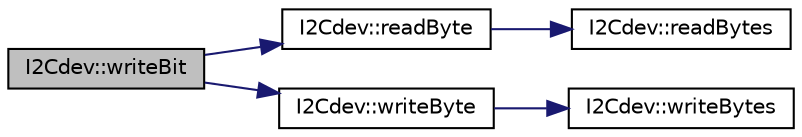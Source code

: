 digraph "I2Cdev::writeBit"
{
  edge [fontname="Helvetica",fontsize="10",labelfontname="Helvetica",labelfontsize="10"];
  node [fontname="Helvetica",fontsize="10",shape=record];
  rankdir="LR";
  Node482 [label="I2Cdev::writeBit",height=0.2,width=0.4,color="black", fillcolor="grey75", style="filled", fontcolor="black"];
  Node482 -> Node483 [color="midnightblue",fontsize="10",style="solid",fontname="Helvetica"];
  Node483 [label="I2Cdev::readByte",height=0.2,width=0.4,color="black", fillcolor="white", style="filled",URL="$class_i2_cdev.html#aef1db446b45660c6631fc780278ac366",tooltip="Read single byte from an 8-bit device register. "];
  Node483 -> Node484 [color="midnightblue",fontsize="10",style="solid",fontname="Helvetica"];
  Node484 [label="I2Cdev::readBytes",height=0.2,width=0.4,color="black", fillcolor="white", style="filled",URL="$class_i2_cdev.html#ae1eed9468ce4653e080bfd8481d2ac88",tooltip="Read multiple bytes from an 8-bit device register. "];
  Node482 -> Node485 [color="midnightblue",fontsize="10",style="solid",fontname="Helvetica"];
  Node485 [label="I2Cdev::writeByte",height=0.2,width=0.4,color="black", fillcolor="white", style="filled",URL="$class_i2_cdev.html#aeb297637ef985cd562da465ba61b7042",tooltip="Write single byte to an 8-bit device register. "];
  Node485 -> Node486 [color="midnightblue",fontsize="10",style="solid",fontname="Helvetica"];
  Node486 [label="I2Cdev::writeBytes",height=0.2,width=0.4,color="black", fillcolor="white", style="filled",URL="$class_i2_cdev.html#aa4e39cac6c0eac5112f9132084bcc93e"];
}
